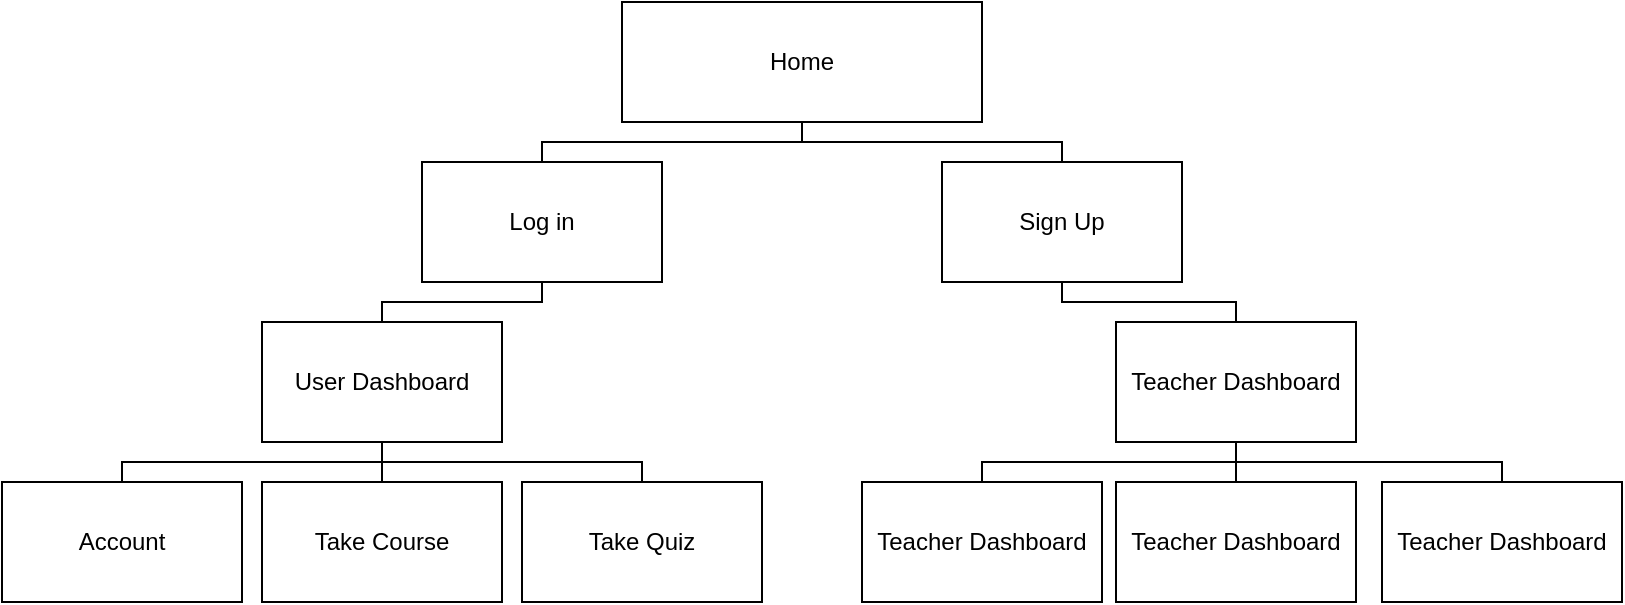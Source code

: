 <mxfile version="16.5.6" type="device"><diagram id="zXwkKwTH_uqLo8wrcxY6" name="Page-1"><mxGraphModel dx="917" dy="793" grid="1" gridSize="10" guides="0" tooltips="1" connect="0" arrows="0" fold="1" page="1" pageScale="1" pageWidth="827" pageHeight="1169" math="0" shadow="0"><root><mxCell id="0"/><mxCell id="1" parent="0"/><mxCell id="LET_LLfLQj2ANAIZ561_-15" style="rounded=0;orthogonalLoop=1;jettySize=auto;html=1;entryX=0.5;entryY=0;entryDx=0;entryDy=0;edgeStyle=orthogonalEdgeStyle;endArrow=none;endFill=0;" edge="1" parent="1" source="LET_LLfLQj2ANAIZ561_-1" target="LET_LLfLQj2ANAIZ561_-2"><mxGeometry relative="1" as="geometry"><Array as="points"><mxPoint x="450" y="240"/><mxPoint x="320" y="240"/></Array></mxGeometry></mxCell><mxCell id="LET_LLfLQj2ANAIZ561_-16" style="edgeStyle=orthogonalEdgeStyle;rounded=0;orthogonalLoop=1;jettySize=auto;html=1;endArrow=none;endFill=0;" edge="1" parent="1" source="LET_LLfLQj2ANAIZ561_-1" target="LET_LLfLQj2ANAIZ561_-3"><mxGeometry relative="1" as="geometry"><Array as="points"><mxPoint x="450" y="240"/><mxPoint x="580" y="240"/></Array></mxGeometry></mxCell><mxCell id="LET_LLfLQj2ANAIZ561_-1" value="Home" style="rounded=0;whiteSpace=wrap;html=1;" vertex="1" parent="1"><mxGeometry x="360" y="170" width="180" height="60" as="geometry"/></mxCell><mxCell id="LET_LLfLQj2ANAIZ561_-18" style="edgeStyle=orthogonalEdgeStyle;rounded=0;orthogonalLoop=1;jettySize=auto;html=1;entryX=0.5;entryY=0;entryDx=0;entryDy=0;endArrow=none;endFill=0;" edge="1" parent="1" source="LET_LLfLQj2ANAIZ561_-2" target="LET_LLfLQj2ANAIZ561_-5"><mxGeometry relative="1" as="geometry"><Array as="points"><mxPoint x="320" y="320"/><mxPoint x="240" y="320"/></Array></mxGeometry></mxCell><mxCell id="LET_LLfLQj2ANAIZ561_-2" value="Log in" style="rounded=0;whiteSpace=wrap;html=1;" vertex="1" parent="1"><mxGeometry x="260" y="250" width="120" height="60" as="geometry"/></mxCell><mxCell id="LET_LLfLQj2ANAIZ561_-17" style="edgeStyle=orthogonalEdgeStyle;rounded=0;orthogonalLoop=1;jettySize=auto;html=1;entryX=0.5;entryY=0;entryDx=0;entryDy=0;endArrow=none;endFill=0;" edge="1" parent="1" source="LET_LLfLQj2ANAIZ561_-3" target="LET_LLfLQj2ANAIZ561_-8"><mxGeometry relative="1" as="geometry"><Array as="points"><mxPoint x="580" y="320"/><mxPoint x="667" y="320"/></Array></mxGeometry></mxCell><mxCell id="LET_LLfLQj2ANAIZ561_-3" value="Sign Up" style="rounded=0;whiteSpace=wrap;html=1;" vertex="1" parent="1"><mxGeometry x="520" y="250" width="120" height="60" as="geometry"/></mxCell><mxCell id="LET_LLfLQj2ANAIZ561_-4" value="Account" style="rounded=0;whiteSpace=wrap;html=1;" vertex="1" parent="1"><mxGeometry x="50" y="410" width="120" height="60" as="geometry"/></mxCell><mxCell id="LET_LLfLQj2ANAIZ561_-19" style="edgeStyle=orthogonalEdgeStyle;rounded=0;orthogonalLoop=1;jettySize=auto;html=1;entryX=0.5;entryY=0;entryDx=0;entryDy=0;endArrow=none;endFill=0;" edge="1" parent="1" source="LET_LLfLQj2ANAIZ561_-5" target="LET_LLfLQj2ANAIZ561_-6"><mxGeometry relative="1" as="geometry"/></mxCell><mxCell id="LET_LLfLQj2ANAIZ561_-21" style="edgeStyle=orthogonalEdgeStyle;rounded=0;orthogonalLoop=1;jettySize=auto;html=1;endArrow=none;endFill=0;" edge="1" parent="1" source="LET_LLfLQj2ANAIZ561_-5" target="LET_LLfLQj2ANAIZ561_-7"><mxGeometry relative="1" as="geometry"><Array as="points"><mxPoint x="240" y="400"/><mxPoint x="370" y="400"/></Array></mxGeometry></mxCell><mxCell id="LET_LLfLQj2ANAIZ561_-22" style="edgeStyle=orthogonalEdgeStyle;rounded=0;orthogonalLoop=1;jettySize=auto;html=1;endArrow=none;endFill=0;" edge="1" parent="1" source="LET_LLfLQj2ANAIZ561_-5" target="LET_LLfLQj2ANAIZ561_-4"><mxGeometry relative="1" as="geometry"><Array as="points"><mxPoint x="240" y="400"/><mxPoint x="110" y="400"/></Array></mxGeometry></mxCell><mxCell id="LET_LLfLQj2ANAIZ561_-5" value="User Dashboard" style="rounded=0;whiteSpace=wrap;html=1;" vertex="1" parent="1"><mxGeometry x="180" y="330" width="120" height="60" as="geometry"/></mxCell><mxCell id="LET_LLfLQj2ANAIZ561_-6" value="Take Course" style="rounded=0;whiteSpace=wrap;html=1;" vertex="1" parent="1"><mxGeometry x="180" y="410" width="120" height="60" as="geometry"/></mxCell><mxCell id="LET_LLfLQj2ANAIZ561_-7" value="Take Quiz" style="rounded=0;whiteSpace=wrap;html=1;" vertex="1" parent="1"><mxGeometry x="310" y="410" width="120" height="60" as="geometry"/></mxCell><mxCell id="LET_LLfLQj2ANAIZ561_-23" style="edgeStyle=orthogonalEdgeStyle;rounded=0;orthogonalLoop=1;jettySize=auto;html=1;endArrow=none;endFill=0;" edge="1" parent="1" source="LET_LLfLQj2ANAIZ561_-8" target="LET_LLfLQj2ANAIZ561_-9"><mxGeometry relative="1" as="geometry"/></mxCell><mxCell id="LET_LLfLQj2ANAIZ561_-24" style="edgeStyle=orthogonalEdgeStyle;rounded=0;orthogonalLoop=1;jettySize=auto;html=1;endArrow=none;endFill=0;" edge="1" parent="1" source="LET_LLfLQj2ANAIZ561_-8" target="LET_LLfLQj2ANAIZ561_-11"><mxGeometry relative="1" as="geometry"><Array as="points"><mxPoint x="667" y="400"/><mxPoint x="800" y="400"/></Array></mxGeometry></mxCell><mxCell id="LET_LLfLQj2ANAIZ561_-25" style="edgeStyle=orthogonalEdgeStyle;rounded=0;orthogonalLoop=1;jettySize=auto;html=1;endArrow=none;endFill=0;" edge="1" parent="1" source="LET_LLfLQj2ANAIZ561_-8" target="LET_LLfLQj2ANAIZ561_-10"><mxGeometry relative="1" as="geometry"><Array as="points"><mxPoint x="667" y="400"/><mxPoint x="540" y="400"/></Array></mxGeometry></mxCell><mxCell id="LET_LLfLQj2ANAIZ561_-8" value="Teacher Dashboard" style="rounded=0;whiteSpace=wrap;html=1;" vertex="1" parent="1"><mxGeometry x="607" y="330" width="120" height="60" as="geometry"/></mxCell><mxCell id="LET_LLfLQj2ANAIZ561_-9" value="Teacher Dashboard" style="rounded=0;whiteSpace=wrap;html=1;" vertex="1" parent="1"><mxGeometry x="607" y="410" width="120" height="60" as="geometry"/></mxCell><mxCell id="LET_LLfLQj2ANAIZ561_-10" value="Teacher Dashboard" style="rounded=0;whiteSpace=wrap;html=1;" vertex="1" parent="1"><mxGeometry x="480" y="410" width="120" height="60" as="geometry"/></mxCell><mxCell id="LET_LLfLQj2ANAIZ561_-11" value="Teacher Dashboard" style="rounded=0;whiteSpace=wrap;html=1;" vertex="1" parent="1"><mxGeometry x="740" y="410" width="120" height="60" as="geometry"/></mxCell></root></mxGraphModel></diagram></mxfile>